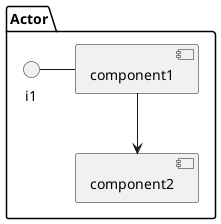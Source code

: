@startuml

package "Actor" {
component component1
component component2
interface i1

}
i1 - component1
component1 --> component2
@enduml
